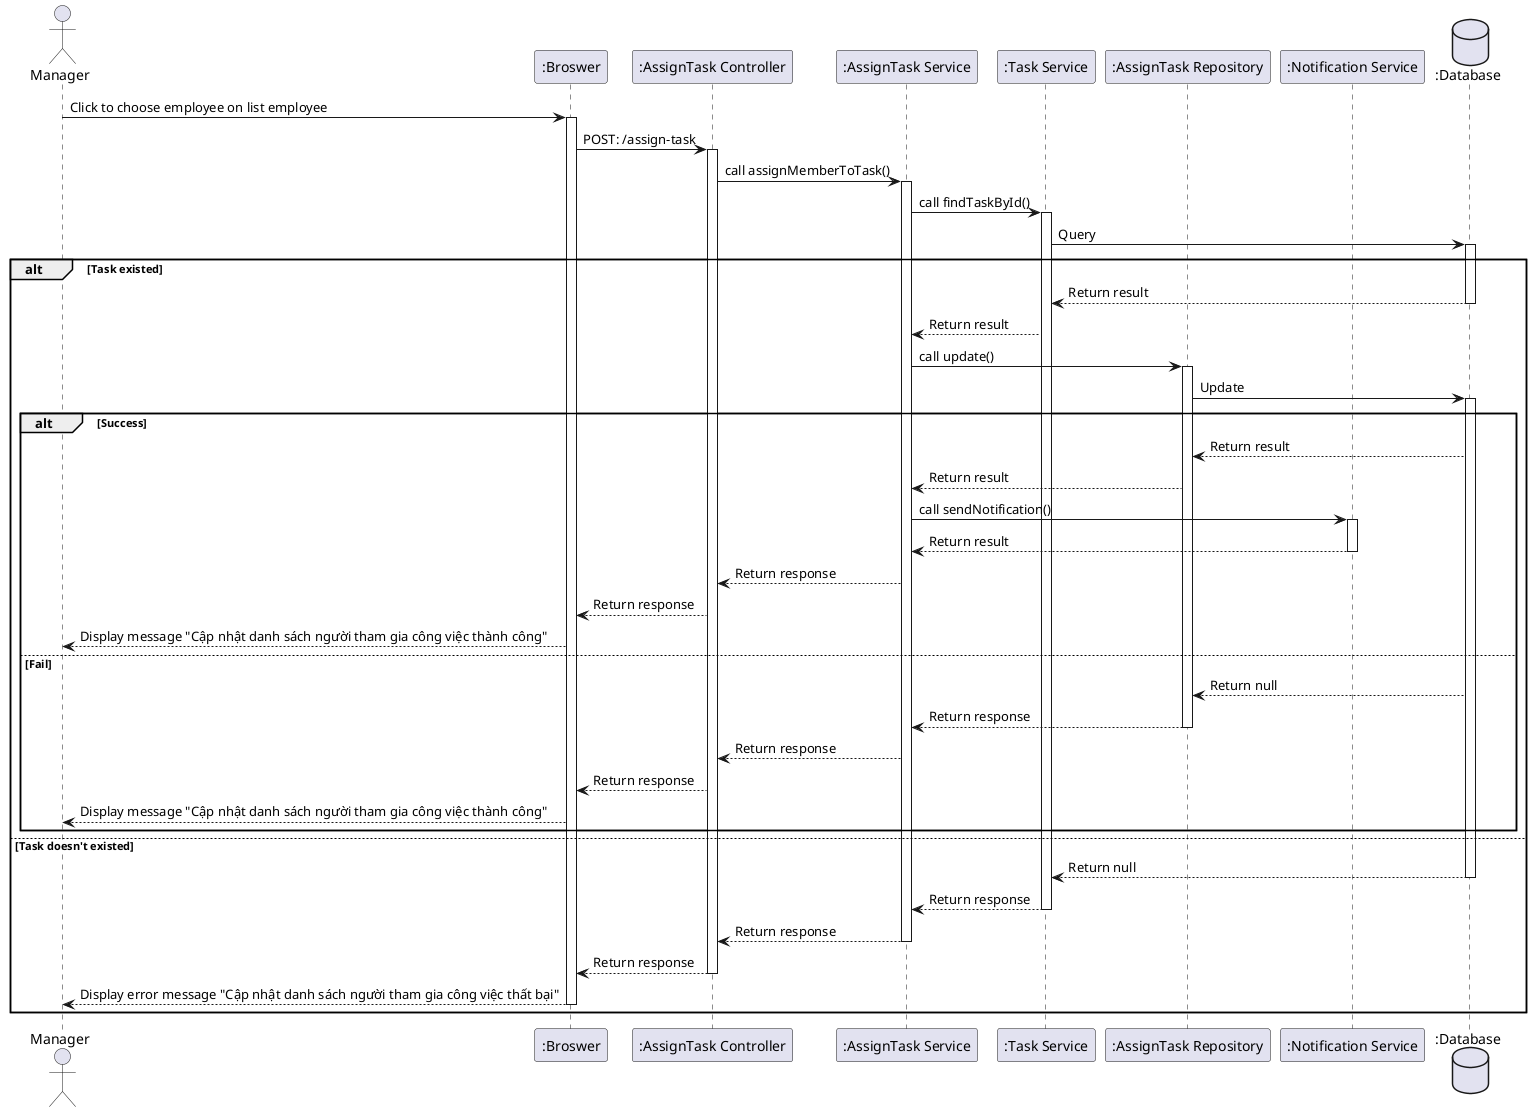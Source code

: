 @startuml

actor Manager as user
participant ":Broswer" as a
participant ":AssignTask Controller" as b
participant ":AssignTask Service" as c
participant ":Task Service" as d
participant ":AssignTask Repository" as e
participant ":Notification Service" as f
database ":Database" as g

user -> a++: Click to choose employee on list employee
a -> b++: POST: /assign-task
b -> c++: call assignMemberToTask()
c -> d++: call findTaskById()
d -> g++: Query
alt Task existed
    g --> d--: Return result
    d --> c: Return result
    c -> e++: call update()
    e -> g++: Update
    alt Success
        g --> e: Return result
        e --> c: Return result
        c -> f++: call sendNotification()
        f --> c--: Return result
        c --> b: Return response
        b --> a: Return response
        a --> user: Display message "Cập nhật danh sách người tham gia công việc thành công"
    else Fail
        g --> e: Return null
        e --> c--: Return response
        c --> b: Return response
        b --> a: Return response
        a --> user: Display message "Cập nhật danh sách người tham gia công việc thành công"
    end

else Task doesn't existed
     g --> d--: Return null
     d --> c--: Return response
     c --> b--: Return response
     b --> a--: Return response
     a --> user--: Display error message "Cập nhật danh sách người tham gia công việc thất bại"
end
@enduml